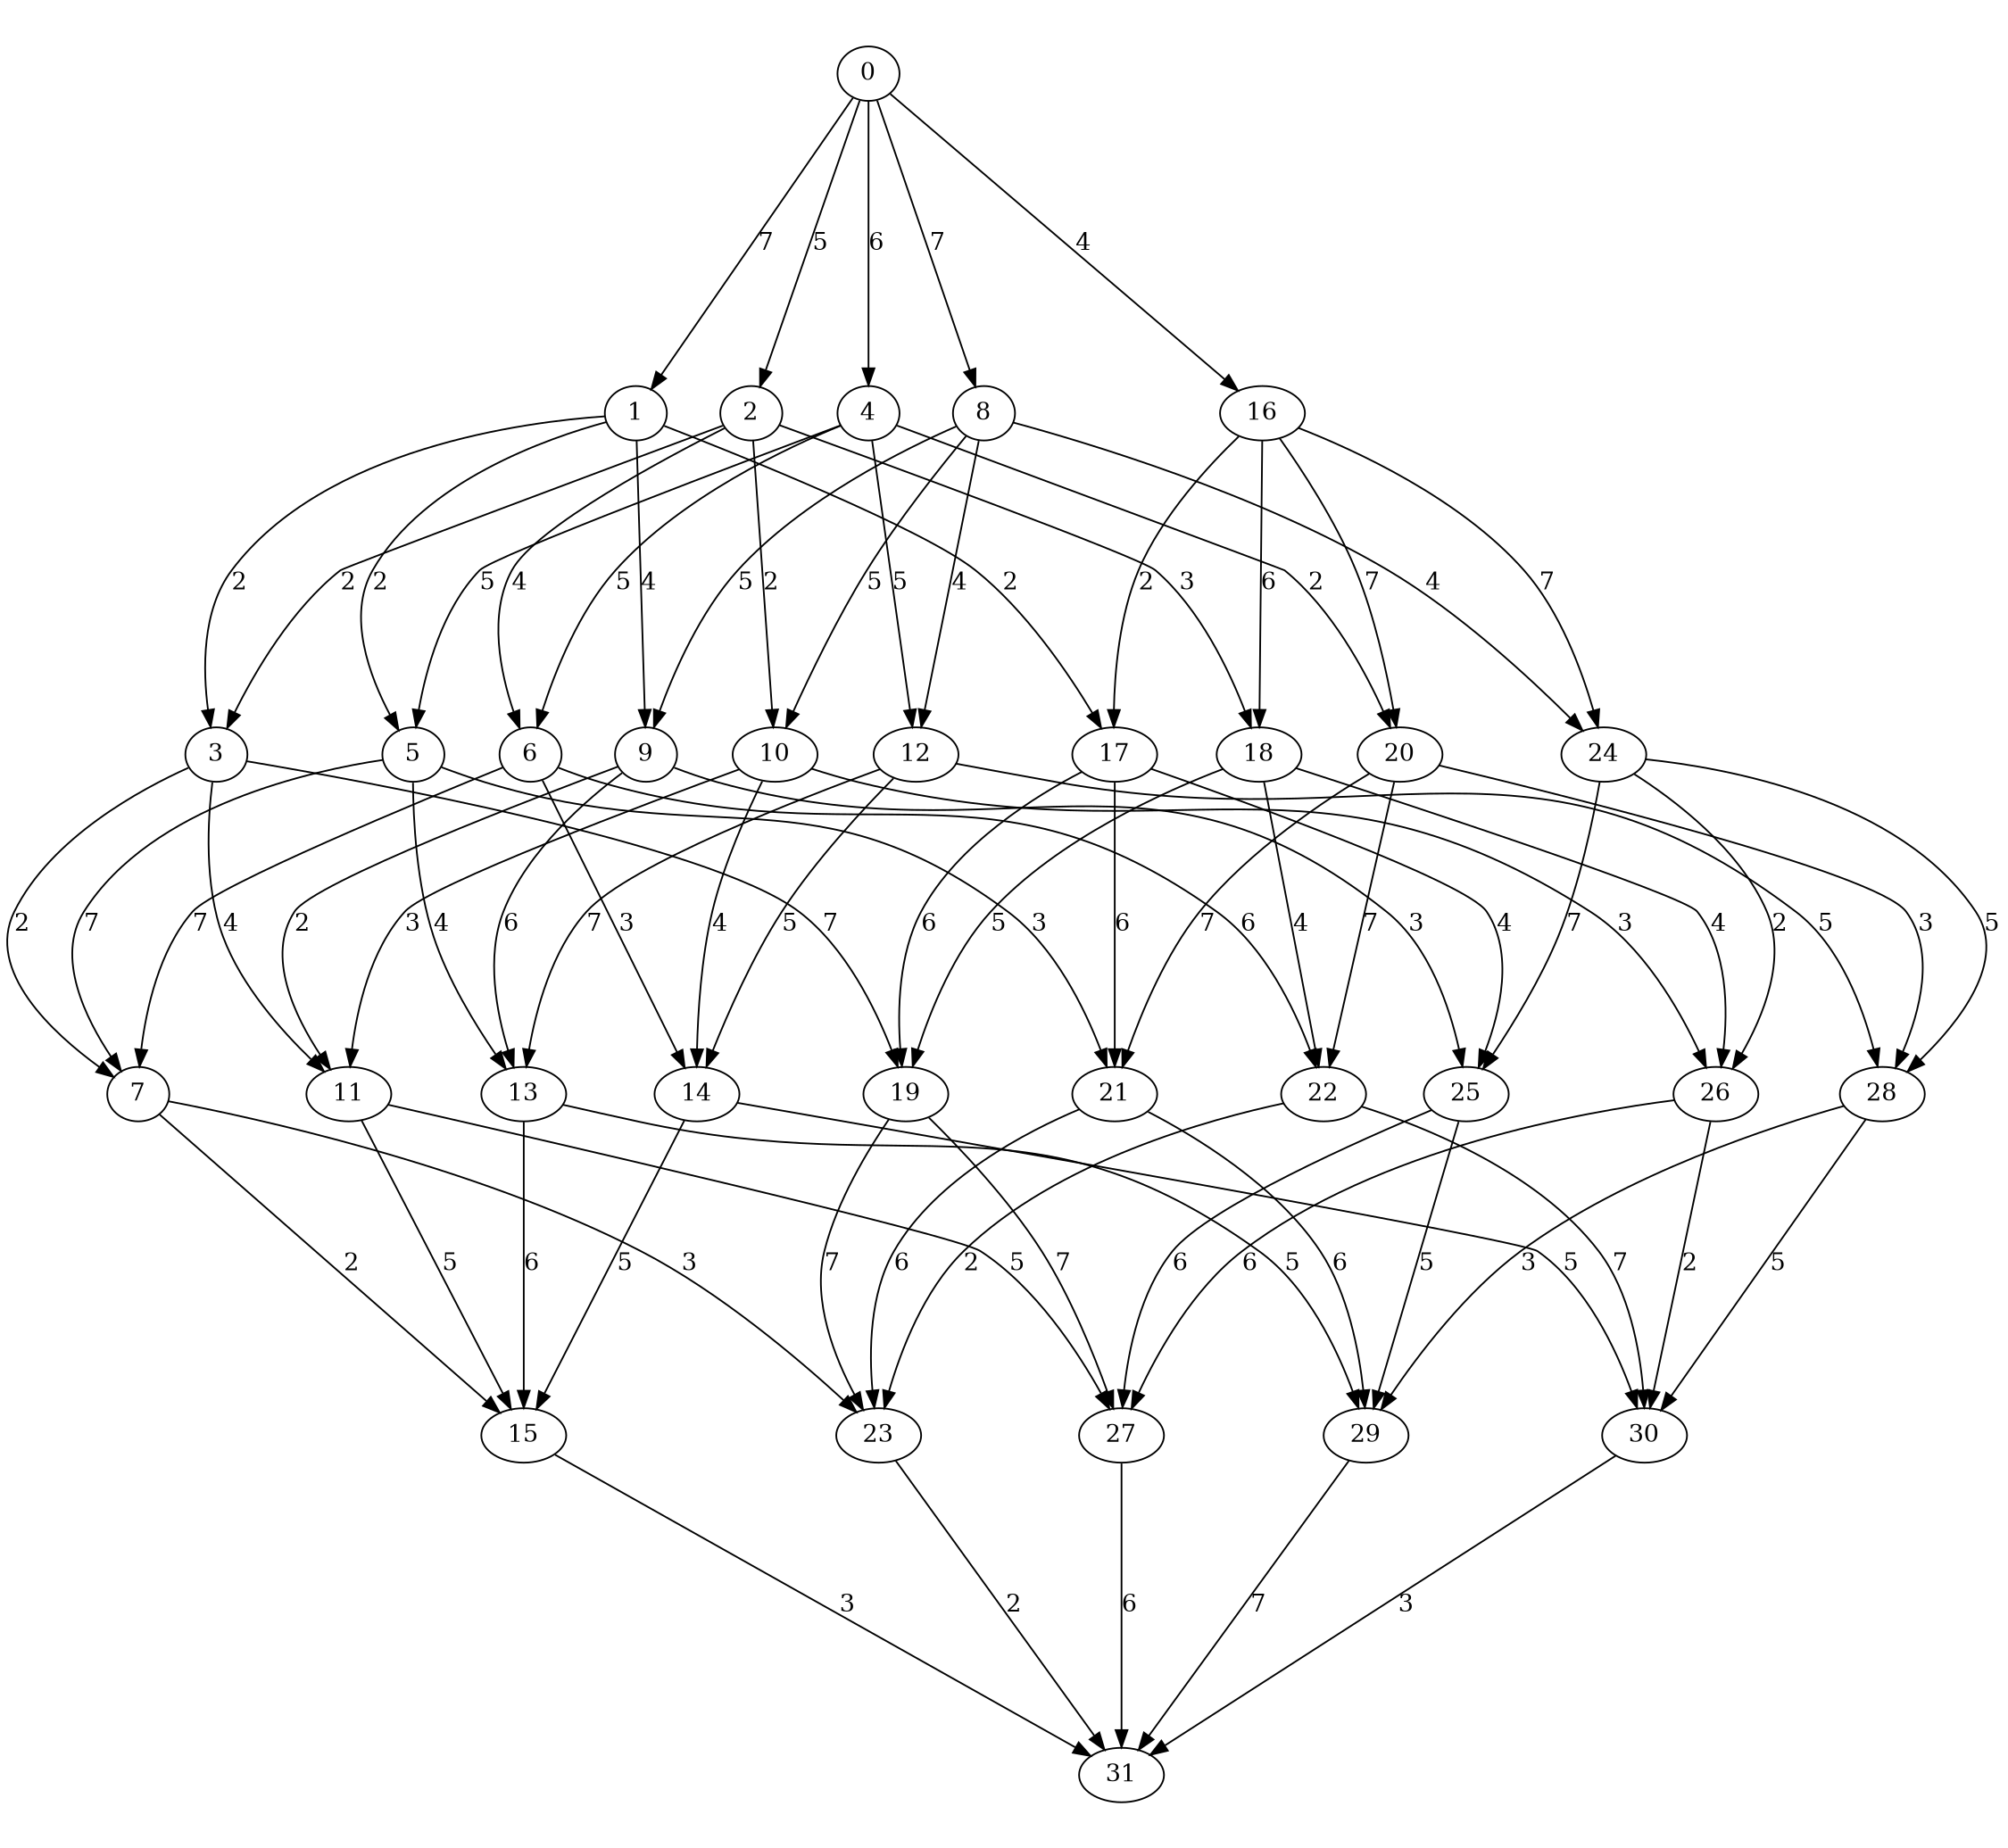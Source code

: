 digraph G{
size="15.0,15.0";
ratio="fill";
node[height=0.1, width=0.1]
	0 -> 1 [label=7]
	0 -> 2 [label=5]
	0 -> 4 [label=6]
	0 -> 8 [label=7]
	0 -> 16 [label=4]
	1 -> 3 [label=2]
	1 -> 5 [label=2]
	1 -> 9 [label=4]
	1 -> 17 [label=2]
	2 -> 3 [label=2]
	2 -> 6 [label=4]
	2 -> 10 [label=2]
	2 -> 18 [label=3]
	3 -> 7 [label=2]
	3 -> 11 [label=4]
	3 -> 19 [label=7]
	4 -> 5 [label=5]
	4 -> 6 [label=5]
	4 -> 12 [label=5]
	4 -> 20 [label=2]
	5 -> 7 [label=7]
	5 -> 13 [label=4]
	5 -> 21 [label=3]
	6 -> 7 [label=7]
	6 -> 14 [label=3]
	6 -> 22 [label=6]
	7 -> 15 [label=2]
	7 -> 23 [label=3]
	8 -> 9 [label=5]
	8 -> 10 [label=5]
	8 -> 12 [label=4]
	8 -> 24 [label=4]
	9 -> 11 [label=2]
	9 -> 13 [label=6]
	9 -> 25 [label=3]
	10 -> 11 [label=3]
	10 -> 14 [label=4]
	10 -> 26 [label=3]
	11 -> 15 [label=5]
	11 -> 27 [label=5]
	12 -> 13 [label=7]
	12 -> 14 [label=5]
	12 -> 28 [label=5]
	13 -> 15 [label=6]
	13 -> 29 [label=5]
	14 -> 15 [label=5]
	14 -> 30 [label=5]
	15 -> 31 [label=3]
	16 -> 17 [label=2]
	16 -> 18 [label=6]
	16 -> 20 [label=7]
	16 -> 24 [label=7]
	17 -> 19 [label=6]
	17 -> 21 [label=6]
	17 -> 25 [label=4]
	18 -> 19 [label=5]
	18 -> 22 [label=4]
	18 -> 26 [label=4]
	19 -> 23 [label=7]
	19 -> 27 [label=7]
	20 -> 21 [label=7]
	20 -> 22 [label=7]
	20 -> 28 [label=3]
	21 -> 23 [label=6]
	21 -> 29 [label=6]
	22 -> 23 [label=2]
	22 -> 30 [label=7]
	23 -> 31 [label=2]
	24 -> 25 [label=7]
	24 -> 26 [label=2]
	24 -> 28 [label=5]
	25 -> 27 [label=6]
	25 -> 29 [label=5]
	26 -> 27 [label=6]
	26 -> 30 [label=2]
	27 -> 31 [label=6]
	28 -> 29 [label=3]
	28 -> 30 [label=5]
	29 -> 31 [label=7]
	30 -> 31 [label=3]
}